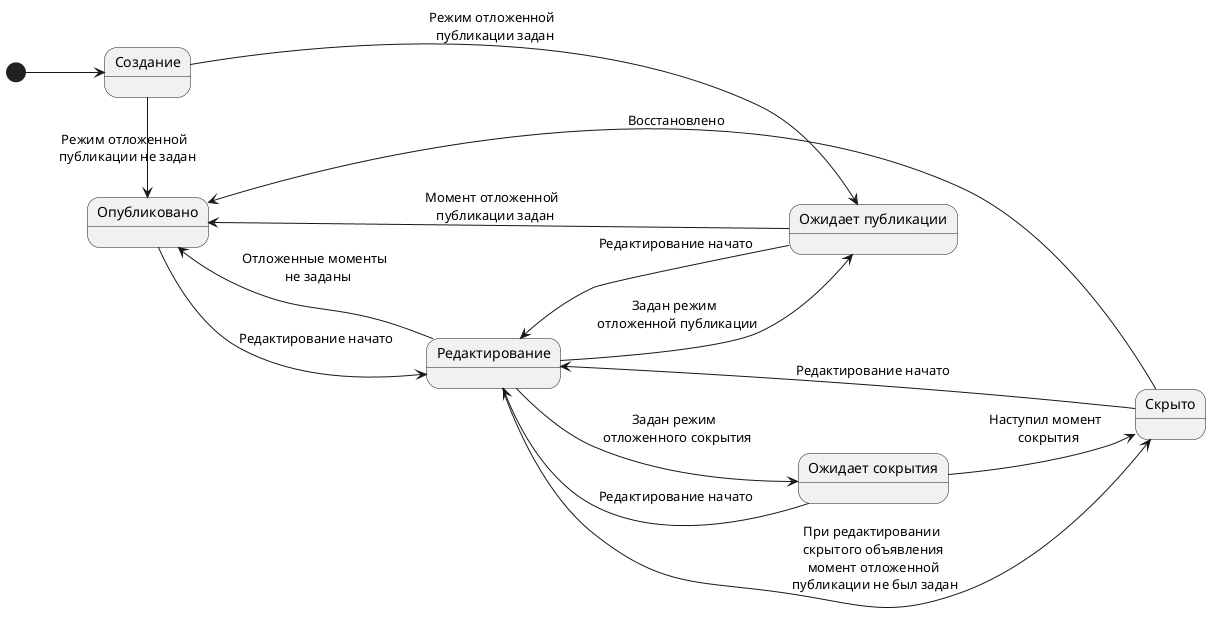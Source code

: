 ﻿@startuml
'https://plantuml.com/state-diagram

left to right direction

'scale 350 width
'skinparam linetype ortho

state creation as "Создание"
state publicationPending as "Ожидает публикации"
state published as "Опубликовано"

state editing as "Редактирование"

state hidingPending as "Ожидает сокрытия"
state hidden as "Скрыто"

[*] --> creation

creation -> published : Режим отложенной \n публикации не задан

creation --> publicationPending : Режим отложенной \n публикации задан
publicationPending --> published : Момент отложенной \n публикации задан

published --> editing : Редактирование начато
publicationPending --> editing : Редактирование начато
hidingPending --> editing : Редактирование начато
editing --> published : Отложенные моменты \n не заданы
editing --> hidingPending : Задан режим \n отложенного сокрытия
editing --> publicationPending : Задан режим \n отложенной публикации
editing --> hidden : При редактировании \n скрытого объявления \n момент отложенной \n публикации не был задан

hidingPending --> hidden : Наступил момент \n сокрытия

hidden --> published : Восстановлено
hidden --> editing : Редактирование начато

@enduml